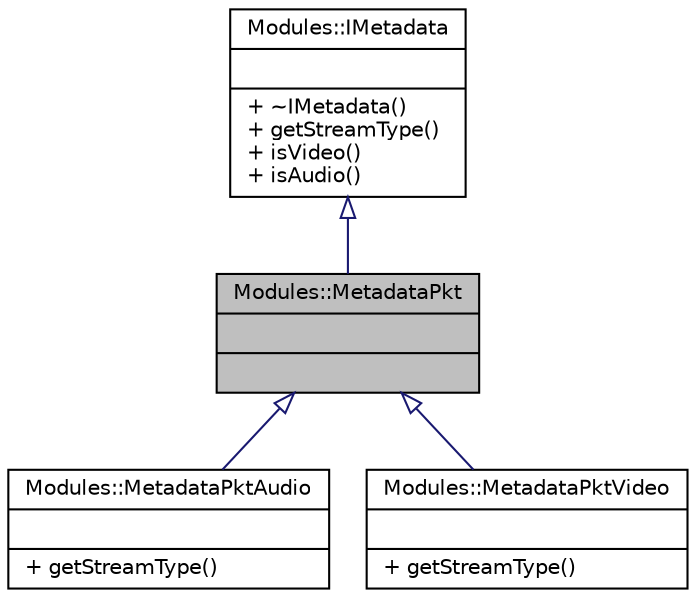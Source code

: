 digraph "Modules::MetadataPkt"
{
 // INTERACTIVE_SVG=YES
  edge [fontname="Helvetica",fontsize="10",labelfontname="Helvetica",labelfontsize="10"];
  node [fontname="Helvetica",fontsize="10",shape=record];
  Node1 [label="{Modules::MetadataPkt\n||}",height=0.2,width=0.4,color="black", fillcolor="grey75", style="filled", fontcolor="black"];
  Node2 -> Node1 [dir="back",color="midnightblue",fontsize="10",style="solid",arrowtail="onormal",fontname="Helvetica"];
  Node2 [label="{Modules::IMetadata\n||+ ~IMetadata()\l+ getStreamType()\l+ isVideo()\l+ isAudio()\l}",height=0.2,width=0.4,color="black", fillcolor="white", style="filled",URL="$struct_modules_1_1_i_metadata.html"];
  Node1 -> Node3 [dir="back",color="midnightblue",fontsize="10",style="solid",arrowtail="onormal",fontname="Helvetica"];
  Node3 [label="{Modules::MetadataPktAudio\n||+ getStreamType()\l}",height=0.2,width=0.4,color="black", fillcolor="white", style="filled",URL="$struct_modules_1_1_metadata_pkt_audio.html"];
  Node1 -> Node4 [dir="back",color="midnightblue",fontsize="10",style="solid",arrowtail="onormal",fontname="Helvetica"];
  Node4 [label="{Modules::MetadataPktVideo\n||+ getStreamType()\l}",height=0.2,width=0.4,color="black", fillcolor="white", style="filled",URL="$struct_modules_1_1_metadata_pkt_video.html"];
}
